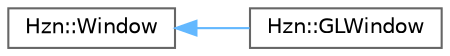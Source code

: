 digraph "Graphical Class Hierarchy"
{
 // LATEX_PDF_SIZE
  bgcolor="transparent";
  edge [fontname=Helvetica,fontsize=10,labelfontname=Helvetica,labelfontsize=10];
  node [fontname=Helvetica,fontsize=10,shape=box,height=0.2,width=0.4];
  rankdir="LR";
  Node0 [label="Hzn::Window",height=0.2,width=0.4,color="grey40", fillcolor="white", style="filled",URL="$class_hzn_1_1_window.html",tooltip=" "];
  Node0 -> Node1 [dir="back",color="steelblue1",style="solid"];
  Node1 [label="Hzn::GLWindow",height=0.2,width=0.4,color="grey40", fillcolor="white", style="filled",URL="$class_hzn_1_1_g_l_window.html",tooltip=" "];
}
